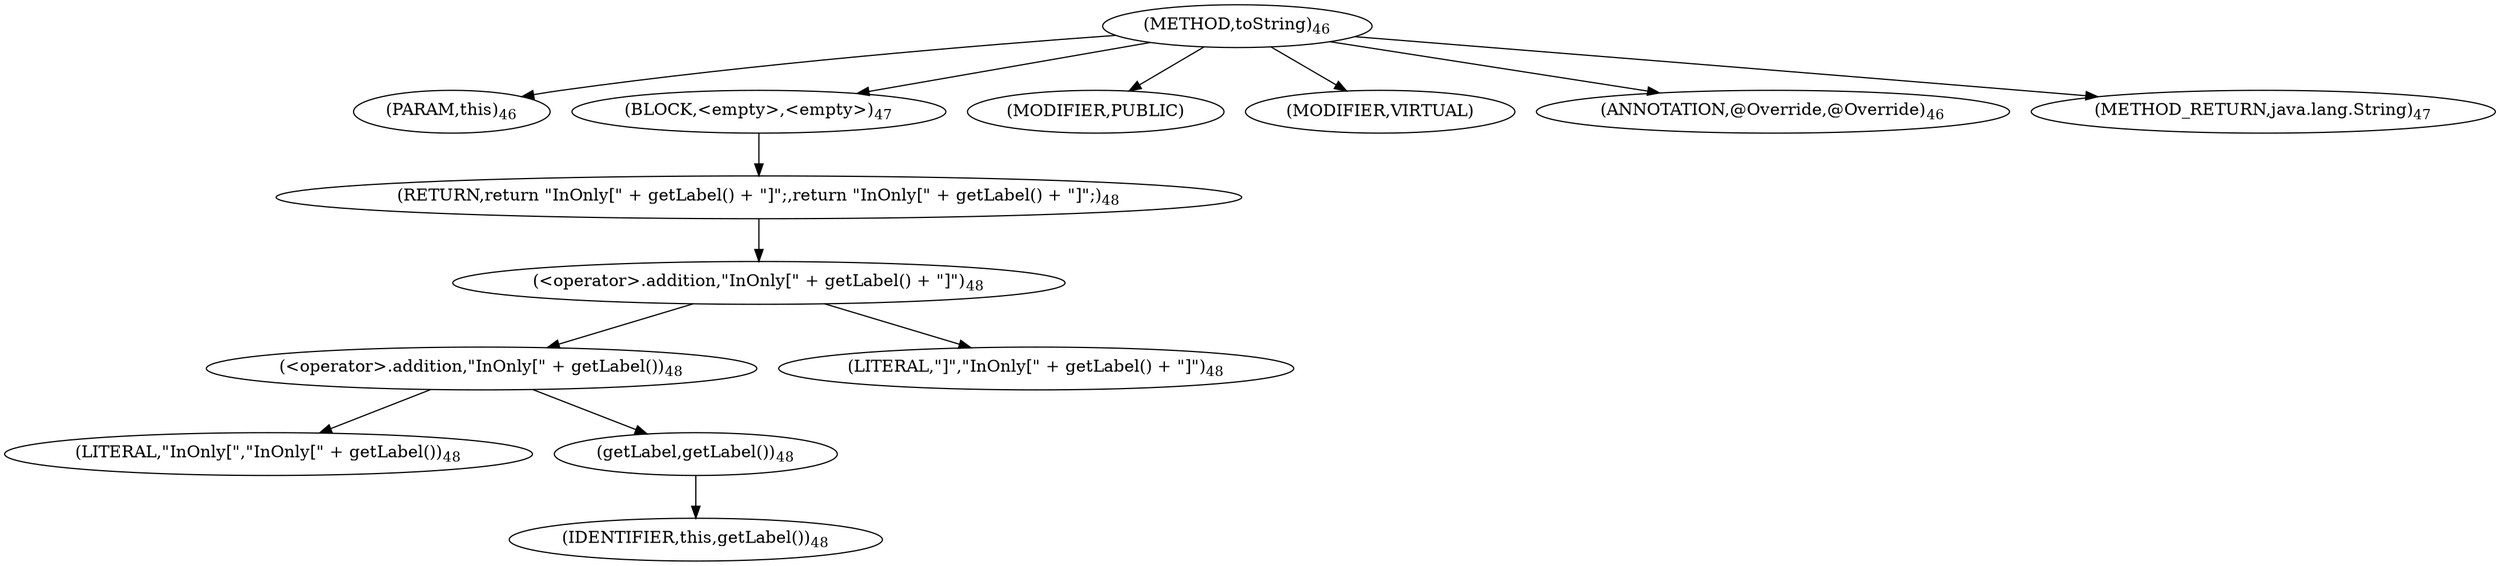 digraph "toString" {  
"36" [label = <(METHOD,toString)<SUB>46</SUB>> ]
"8" [label = <(PARAM,this)<SUB>46</SUB>> ]
"37" [label = <(BLOCK,&lt;empty&gt;,&lt;empty&gt;)<SUB>47</SUB>> ]
"38" [label = <(RETURN,return &quot;InOnly[&quot; + getLabel() + &quot;]&quot;;,return &quot;InOnly[&quot; + getLabel() + &quot;]&quot;;)<SUB>48</SUB>> ]
"39" [label = <(&lt;operator&gt;.addition,&quot;InOnly[&quot; + getLabel() + &quot;]&quot;)<SUB>48</SUB>> ]
"40" [label = <(&lt;operator&gt;.addition,&quot;InOnly[&quot; + getLabel())<SUB>48</SUB>> ]
"41" [label = <(LITERAL,&quot;InOnly[&quot;,&quot;InOnly[&quot; + getLabel())<SUB>48</SUB>> ]
"42" [label = <(getLabel,getLabel())<SUB>48</SUB>> ]
"7" [label = <(IDENTIFIER,this,getLabel())<SUB>48</SUB>> ]
"43" [label = <(LITERAL,&quot;]&quot;,&quot;InOnly[&quot; + getLabel() + &quot;]&quot;)<SUB>48</SUB>> ]
"44" [label = <(MODIFIER,PUBLIC)> ]
"45" [label = <(MODIFIER,VIRTUAL)> ]
"46" [label = <(ANNOTATION,@Override,@Override)<SUB>46</SUB>> ]
"47" [label = <(METHOD_RETURN,java.lang.String)<SUB>47</SUB>> ]
  "36" -> "8" 
  "36" -> "37" 
  "36" -> "44" 
  "36" -> "45" 
  "36" -> "46" 
  "36" -> "47" 
  "37" -> "38" 
  "38" -> "39" 
  "39" -> "40" 
  "39" -> "43" 
  "40" -> "41" 
  "40" -> "42" 
  "42" -> "7" 
}
